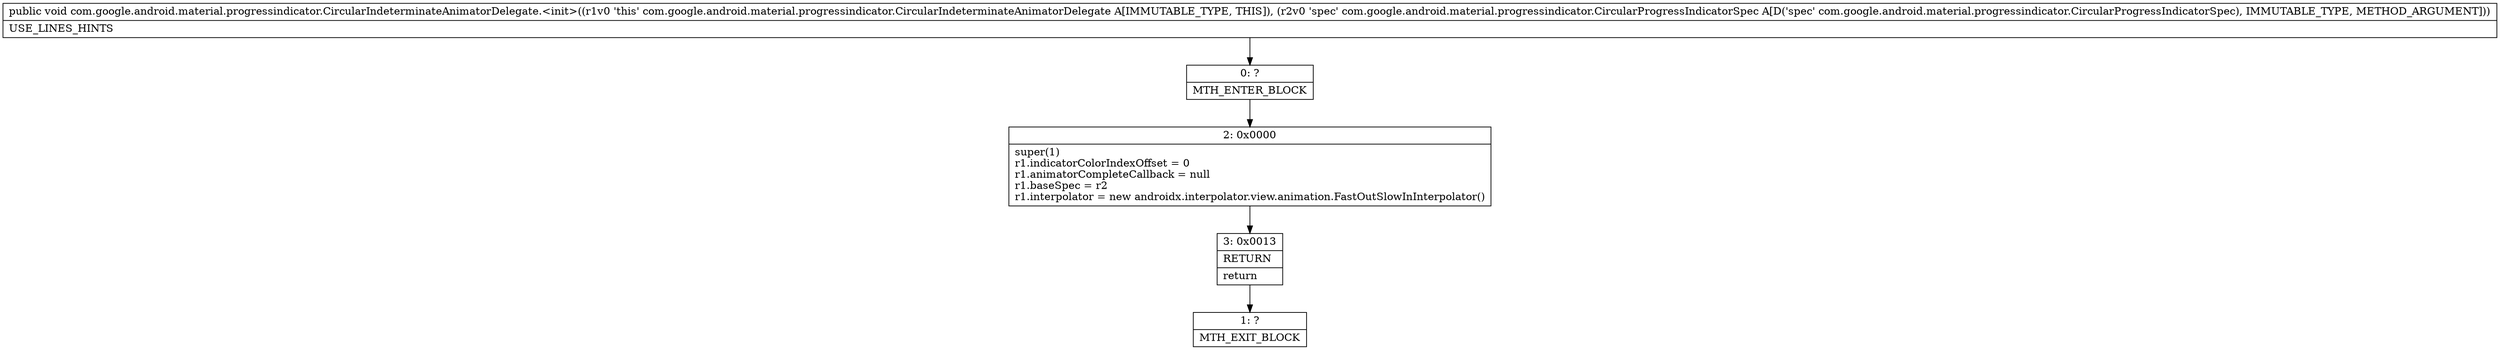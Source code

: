 digraph "CFG forcom.google.android.material.progressindicator.CircularIndeterminateAnimatorDelegate.\<init\>(Lcom\/google\/android\/material\/progressindicator\/CircularProgressIndicatorSpec;)V" {
Node_0 [shape=record,label="{0\:\ ?|MTH_ENTER_BLOCK\l}"];
Node_2 [shape=record,label="{2\:\ 0x0000|super(1)\lr1.indicatorColorIndexOffset = 0\lr1.animatorCompleteCallback = null\lr1.baseSpec = r2\lr1.interpolator = new androidx.interpolator.view.animation.FastOutSlowInInterpolator()\l}"];
Node_3 [shape=record,label="{3\:\ 0x0013|RETURN\l|return\l}"];
Node_1 [shape=record,label="{1\:\ ?|MTH_EXIT_BLOCK\l}"];
MethodNode[shape=record,label="{public void com.google.android.material.progressindicator.CircularIndeterminateAnimatorDelegate.\<init\>((r1v0 'this' com.google.android.material.progressindicator.CircularIndeterminateAnimatorDelegate A[IMMUTABLE_TYPE, THIS]), (r2v0 'spec' com.google.android.material.progressindicator.CircularProgressIndicatorSpec A[D('spec' com.google.android.material.progressindicator.CircularProgressIndicatorSpec), IMMUTABLE_TYPE, METHOD_ARGUMENT]))  | USE_LINES_HINTS\l}"];
MethodNode -> Node_0;Node_0 -> Node_2;
Node_2 -> Node_3;
Node_3 -> Node_1;
}

